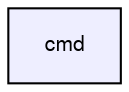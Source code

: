 digraph G {
  bgcolor=transparent;
  compound=true
  node [ fontsize="10", fontname="FreeSans"];
  edge [ labelfontsize="10", labelfontname="FreeSans"];
  dir_39d26208f478b6a7a78fe309bfafcc3c [shape=box, label="cmd", style="filled", fillcolor="#eeeeff", pencolor="black", URL="dir_39d26208f478b6a7a78fe309bfafcc3c.html"];
}
